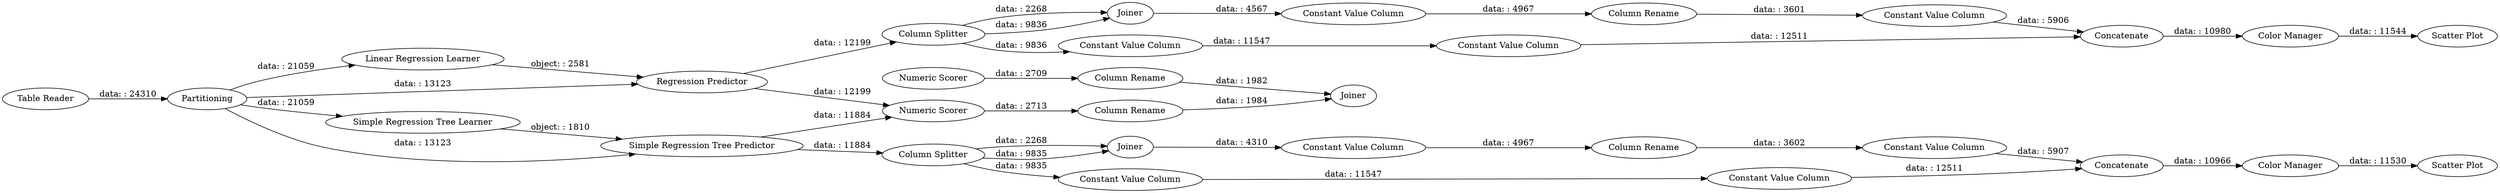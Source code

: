 digraph {
	"5743231079226894398_61" [label="Numeric Scorer"]
	"-8322934039322708486_68" [label=Concatenate]
	"-9178890537260594642_190" [label="Linear Regression Learner"]
	"-8322934039322708486_71" [label="Column Rename"]
	"-6622734899156090939_67" [label=Joiner]
	"-6622734899156090939_72" [label="Constant Value Column"]
	"-6622734899156090939_70" [label="Constant Value Column"]
	"-6622734899156090939_73" [label="Constant Value Column"]
	"-6622734899156090939_68" [label=Concatenate]
	"-8322934039322708486_66" [label="Column Splitter"]
	"-9178890537260594642_200" [label="Scatter Plot"]
	"5743231079226894398_195" [label="Column Rename"]
	"-8322934039322708486_69" [label="Constant Value Column"]
	"-9178890537260594642_62" [label="Table Reader"]
	"-6622734899156090939_66" [label="Column Splitter"]
	"-9178890537260594642_188" [label="Color Manager"]
	"-8322934039322708486_72" [label="Constant Value Column"]
	"-8322934039322708486_67" [label=Joiner]
	"-8322934039322708486_70" [label="Constant Value Column"]
	"-9178890537260594642_189" [label="Scatter Plot"]
	"-9178890537260594642_59" [label="Simple Regression Tree Learner"]
	"-9178890537260594642_191" [label="Regression Predictor"]
	"-6622734899156090939_69" [label="Constant Value Column"]
	"5743231079226894398_192" [label="Numeric Scorer"]
	"-9178890537260594642_54" [label=Partitioning]
	"-9178890537260594642_199" [label="Color Manager"]
	"-8322934039322708486_73" [label="Constant Value Column"]
	"5743231079226894398_193" [label=Joiner]
	"-9178890537260594642_60" [label="Simple Regression Tree Predictor"]
	"5743231079226894398_194" [label="Column Rename"]
	"-6622734899156090939_71" [label="Column Rename"]
	"5743231079226894398_61" -> "5743231079226894398_195" [label="data: : 2713"]
	"-9178890537260594642_60" -> "-6622734899156090939_66" [label="data: : 11884"]
	"-9178890537260594642_59" -> "-9178890537260594642_60" [label="object: : 1810"]
	"-6622734899156090939_68" -> "-9178890537260594642_188" [label="data: : 10966"]
	"-6622734899156090939_66" -> "-6622734899156090939_70" [label="data: : 9835"]
	"-8322934039322708486_67" -> "-8322934039322708486_69" [label="data: : 4567"]
	"-8322934039322708486_72" -> "-8322934039322708486_68" [label="data: : 12511"]
	"5743231079226894398_194" -> "5743231079226894398_193" [label="data: : 1982"]
	"-6622734899156090939_72" -> "-6622734899156090939_68" [label="data: : 12511"]
	"-6622734899156090939_66" -> "-6622734899156090939_67" [label="data: : 2268"]
	"5743231079226894398_192" -> "5743231079226894398_194" [label="data: : 2709"]
	"-6622734899156090939_67" -> "-6622734899156090939_69" [label="data: : 4310"]
	"-9178890537260594642_54" -> "-9178890537260594642_60" [label="data: : 13123"]
	"-9178890537260594642_60" -> "5743231079226894398_61" [label="data: : 11884"]
	"-9178890537260594642_188" -> "-9178890537260594642_189" [label="data: : 11530"]
	"-6622734899156090939_73" -> "-6622734899156090939_68" [label="data: : 5907"]
	"-9178890537260594642_191" -> "5743231079226894398_61" [label="data: : 12199"]
	"-9178890537260594642_190" -> "-9178890537260594642_191" [label="object: : 2581"]
	"-6622734899156090939_69" -> "-6622734899156090939_71" [label="data: : 4967"]
	"-8322934039322708486_69" -> "-8322934039322708486_71" [label="data: : 4967"]
	"-8322934039322708486_71" -> "-8322934039322708486_73" [label="data: : 3601"]
	"-6622734899156090939_66" -> "-6622734899156090939_67" [label="data: : 9835"]
	"-8322934039322708486_66" -> "-8322934039322708486_70" [label="data: : 9836"]
	"-8322934039322708486_68" -> "-9178890537260594642_199" [label="data: : 10980"]
	"-9178890537260594642_199" -> "-9178890537260594642_200" [label="data: : 11544"]
	"-6622734899156090939_70" -> "-6622734899156090939_72" [label="data: : 11547"]
	"-9178890537260594642_54" -> "-9178890537260594642_59" [label="data: : 21059"]
	"-9178890537260594642_54" -> "-9178890537260594642_191" [label="data: : 13123"]
	"-8322934039322708486_70" -> "-8322934039322708486_72" [label="data: : 11547"]
	"5743231079226894398_195" -> "5743231079226894398_193" [label="data: : 1984"]
	"-8322934039322708486_66" -> "-8322934039322708486_67" [label="data: : 2268"]
	"-9178890537260594642_191" -> "-8322934039322708486_66" [label="data: : 12199"]
	"-8322934039322708486_73" -> "-8322934039322708486_68" [label="data: : 5906"]
	"-6622734899156090939_71" -> "-6622734899156090939_73" [label="data: : 3602"]
	"-8322934039322708486_66" -> "-8322934039322708486_67" [label="data: : 9836"]
	"-9178890537260594642_62" -> "-9178890537260594642_54" [label="data: : 24310"]
	"-9178890537260594642_54" -> "-9178890537260594642_190" [label="data: : 21059"]
	rankdir=LR
}
